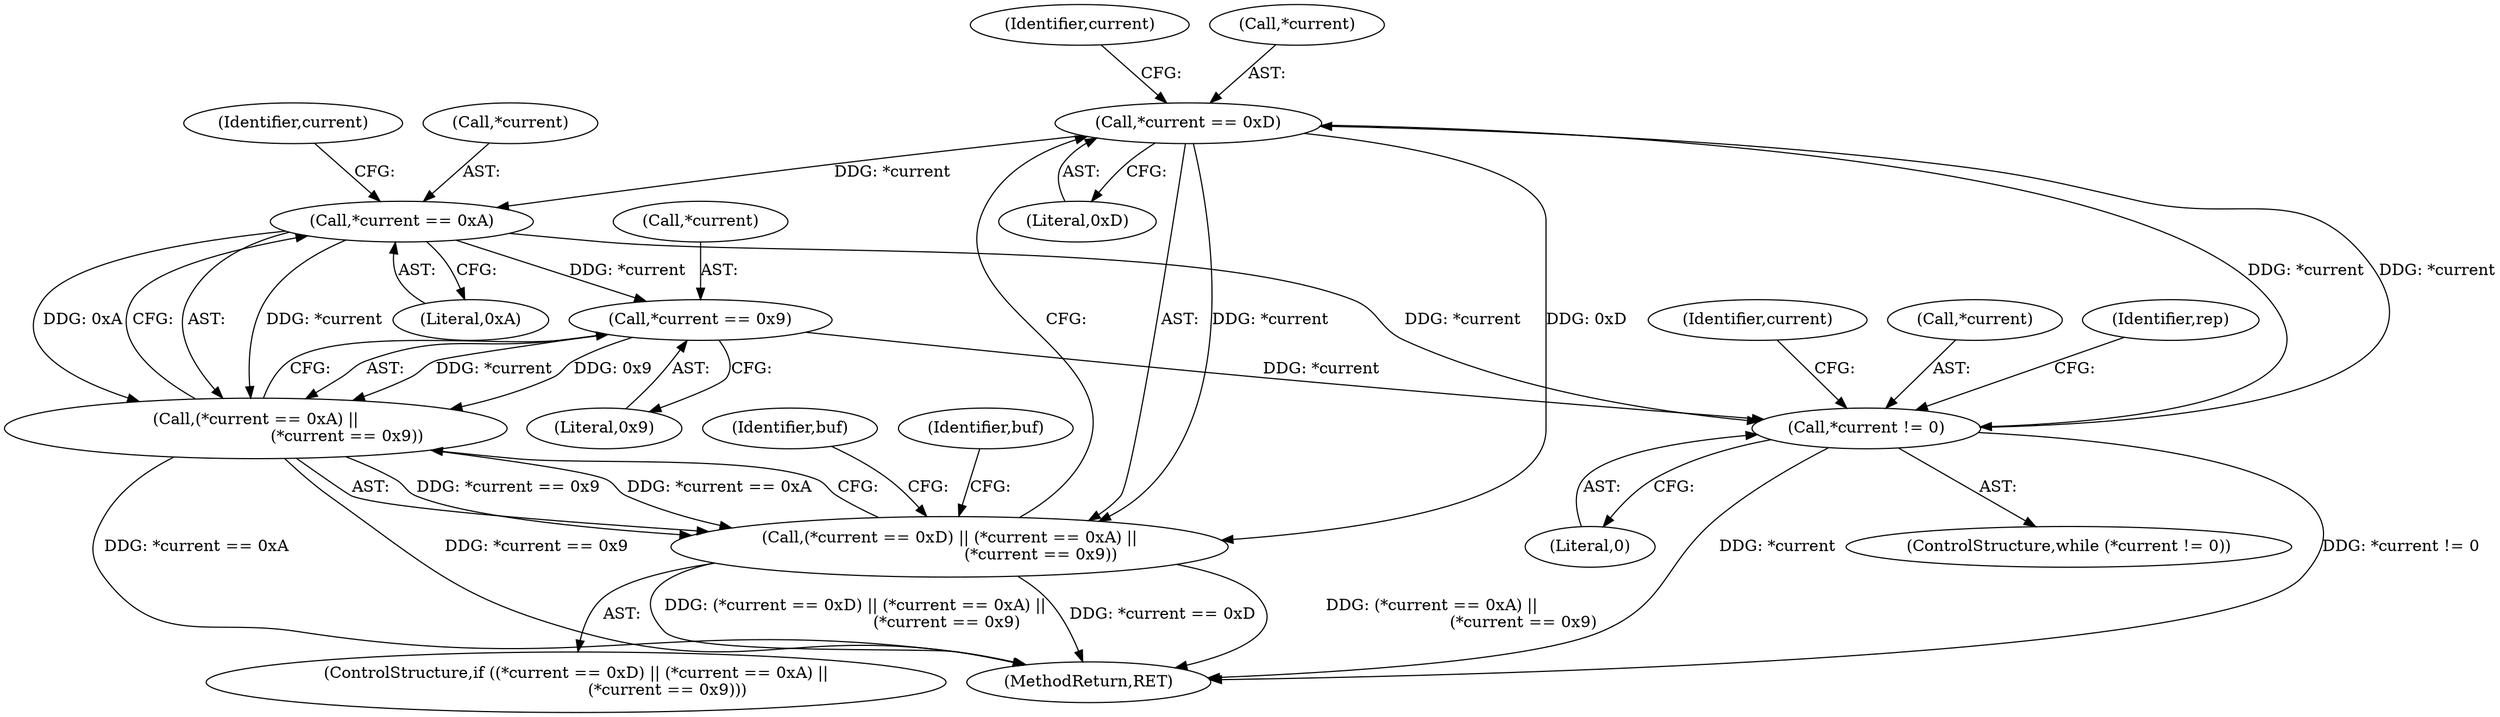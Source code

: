 digraph "0_Chrome_6e487b9db2ff0324523a040180f8da42796aeef5@pointer" {
"1000478" [label="(Call,*current == 0xD)"];
"1000471" [label="(Call,*current != 0)"];
"1000487" [label="(Call,*current == 0x9)"];
"1000483" [label="(Call,*current == 0xA)"];
"1000478" [label="(Call,*current == 0xD)"];
"1000477" [label="(Call,(*current == 0xD) || (*current == 0xA) ||\n                                    (*current == 0x9))"];
"1000482" [label="(Call,(*current == 0xA) ||\n                                    (*current == 0x9))"];
"1000486" [label="(Literal,0xA)"];
"1000470" [label="(ControlStructure,while (*current != 0))"];
"1000520" [label="(Identifier,rep)"];
"1000812" [label="(MethodReturn,RET)"];
"1000494" [label="(Identifier,buf)"];
"1000478" [label="(Call,*current == 0xD)"];
"1000482" [label="(Call,(*current == 0xA) ||\n                                    (*current == 0x9))"];
"1000484" [label="(Call,*current)"];
"1000481" [label="(Literal,0xD)"];
"1000490" [label="(Literal,0x9)"];
"1000480" [label="(Identifier,current)"];
"1000489" [label="(Identifier,current)"];
"1000472" [label="(Call,*current)"];
"1000471" [label="(Call,*current != 0)"];
"1000477" [label="(Call,(*current == 0xD) || (*current == 0xA) ||\n                                    (*current == 0x9))"];
"1000503" [label="(Identifier,buf)"];
"1000487" [label="(Call,*current == 0x9)"];
"1000485" [label="(Identifier,current)"];
"1000488" [label="(Call,*current)"];
"1000479" [label="(Call,*current)"];
"1000483" [label="(Call,*current == 0xA)"];
"1000474" [label="(Literal,0)"];
"1000476" [label="(ControlStructure,if ((*current == 0xD) || (*current == 0xA) ||\n                                    (*current == 0x9)))"];
"1000478" -> "1000477"  [label="AST: "];
"1000478" -> "1000481"  [label="CFG: "];
"1000479" -> "1000478"  [label="AST: "];
"1000481" -> "1000478"  [label="AST: "];
"1000485" -> "1000478"  [label="CFG: "];
"1000477" -> "1000478"  [label="CFG: "];
"1000478" -> "1000471"  [label="DDG: *current"];
"1000478" -> "1000477"  [label="DDG: *current"];
"1000478" -> "1000477"  [label="DDG: 0xD"];
"1000471" -> "1000478"  [label="DDG: *current"];
"1000478" -> "1000483"  [label="DDG: *current"];
"1000471" -> "1000470"  [label="AST: "];
"1000471" -> "1000474"  [label="CFG: "];
"1000472" -> "1000471"  [label="AST: "];
"1000474" -> "1000471"  [label="AST: "];
"1000480" -> "1000471"  [label="CFG: "];
"1000520" -> "1000471"  [label="CFG: "];
"1000471" -> "1000812"  [label="DDG: *current"];
"1000471" -> "1000812"  [label="DDG: *current != 0"];
"1000487" -> "1000471"  [label="DDG: *current"];
"1000483" -> "1000471"  [label="DDG: *current"];
"1000487" -> "1000482"  [label="AST: "];
"1000487" -> "1000490"  [label="CFG: "];
"1000488" -> "1000487"  [label="AST: "];
"1000490" -> "1000487"  [label="AST: "];
"1000482" -> "1000487"  [label="CFG: "];
"1000487" -> "1000482"  [label="DDG: *current"];
"1000487" -> "1000482"  [label="DDG: 0x9"];
"1000483" -> "1000487"  [label="DDG: *current"];
"1000483" -> "1000482"  [label="AST: "];
"1000483" -> "1000486"  [label="CFG: "];
"1000484" -> "1000483"  [label="AST: "];
"1000486" -> "1000483"  [label="AST: "];
"1000489" -> "1000483"  [label="CFG: "];
"1000482" -> "1000483"  [label="CFG: "];
"1000483" -> "1000482"  [label="DDG: *current"];
"1000483" -> "1000482"  [label="DDG: 0xA"];
"1000477" -> "1000476"  [label="AST: "];
"1000477" -> "1000482"  [label="CFG: "];
"1000482" -> "1000477"  [label="AST: "];
"1000494" -> "1000477"  [label="CFG: "];
"1000503" -> "1000477"  [label="CFG: "];
"1000477" -> "1000812"  [label="DDG: (*current == 0xD) || (*current == 0xA) ||\n                                    (*current == 0x9)"];
"1000477" -> "1000812"  [label="DDG: *current == 0xD"];
"1000477" -> "1000812"  [label="DDG: (*current == 0xA) ||\n                                    (*current == 0x9)"];
"1000482" -> "1000477"  [label="DDG: *current == 0xA"];
"1000482" -> "1000477"  [label="DDG: *current == 0x9"];
"1000482" -> "1000812"  [label="DDG: *current == 0xA"];
"1000482" -> "1000812"  [label="DDG: *current == 0x9"];
}
